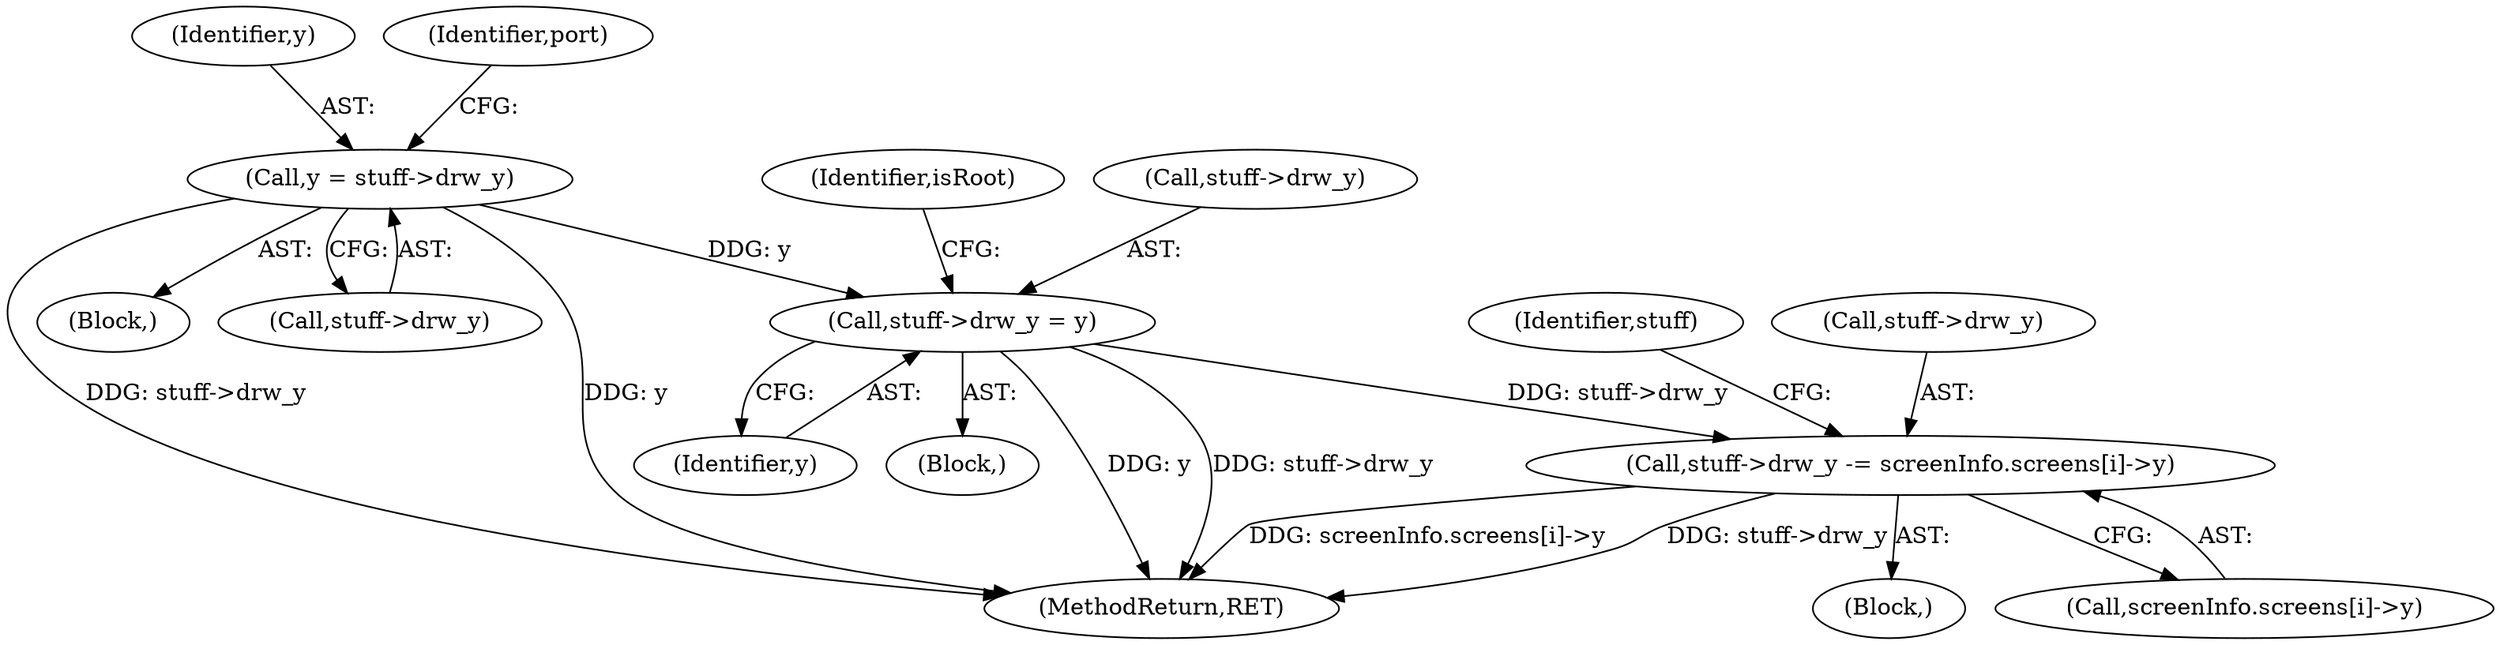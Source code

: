 digraph "0_xserver_cad5a1050b7184d828aef9c1dd151c3ab649d37e_3@array" {
"1000268" [label="(Call,stuff->drw_y -= screenInfo.screens[i]->y)"];
"1000249" [label="(Call,stuff->drw_y = y)"];
"1000196" [label="(Call,y = stuff->drw_y)"];
"1000210" [label="(Block,)"];
"1000296" [label="(MethodReturn,RET)"];
"1000196" [label="(Call,y = stuff->drw_y)"];
"1000249" [label="(Call,stuff->drw_y = y)"];
"1000253" [label="(Identifier,y)"];
"1000281" [label="(Identifier,stuff)"];
"1000102" [label="(Block,)"];
"1000197" [label="(Identifier,y)"];
"1000269" [label="(Call,stuff->drw_y)"];
"1000268" [label="(Call,stuff->drw_y -= screenInfo.screens[i]->y)"];
"1000256" [label="(Block,)"];
"1000198" [label="(Call,stuff->drw_y)"];
"1000255" [label="(Identifier,isRoot)"];
"1000206" [label="(Identifier,port)"];
"1000250" [label="(Call,stuff->drw_y)"];
"1000272" [label="(Call,screenInfo.screens[i]->y)"];
"1000268" -> "1000256"  [label="AST: "];
"1000268" -> "1000272"  [label="CFG: "];
"1000269" -> "1000268"  [label="AST: "];
"1000272" -> "1000268"  [label="AST: "];
"1000281" -> "1000268"  [label="CFG: "];
"1000268" -> "1000296"  [label="DDG: stuff->drw_y"];
"1000268" -> "1000296"  [label="DDG: screenInfo.screens[i]->y"];
"1000249" -> "1000268"  [label="DDG: stuff->drw_y"];
"1000249" -> "1000210"  [label="AST: "];
"1000249" -> "1000253"  [label="CFG: "];
"1000250" -> "1000249"  [label="AST: "];
"1000253" -> "1000249"  [label="AST: "];
"1000255" -> "1000249"  [label="CFG: "];
"1000249" -> "1000296"  [label="DDG: y"];
"1000249" -> "1000296"  [label="DDG: stuff->drw_y"];
"1000196" -> "1000249"  [label="DDG: y"];
"1000196" -> "1000102"  [label="AST: "];
"1000196" -> "1000198"  [label="CFG: "];
"1000197" -> "1000196"  [label="AST: "];
"1000198" -> "1000196"  [label="AST: "];
"1000206" -> "1000196"  [label="CFG: "];
"1000196" -> "1000296"  [label="DDG: y"];
"1000196" -> "1000296"  [label="DDG: stuff->drw_y"];
}
